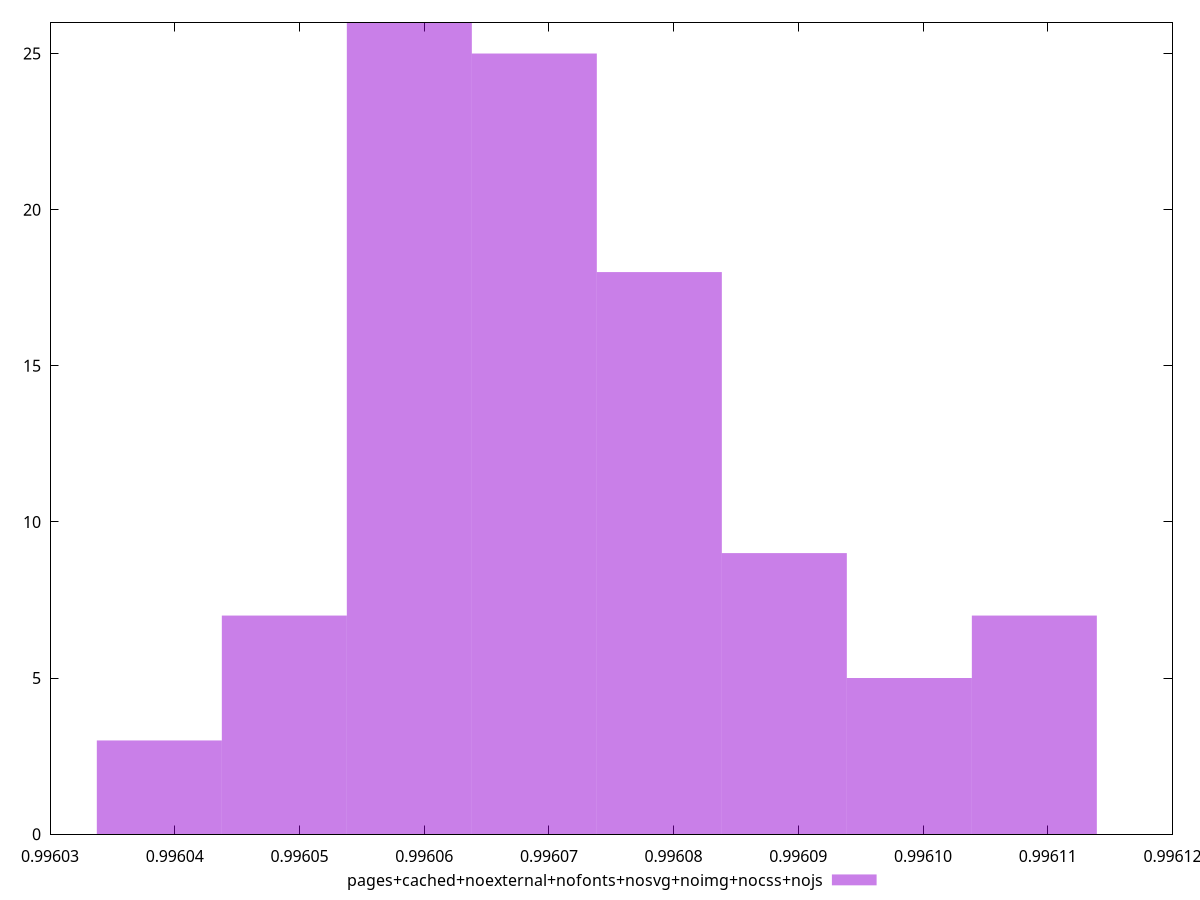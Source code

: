 $_pagesCachedNoexternalNofontsNosvgNoimgNocssNojs <<EOF
0.9960588099456261 26
0.9960989000548992 5
0.9960788550002627 18
0.9961089225822175 7
0.9960888775275809 9
0.9960688324729444 25
0.9960387648909895 3
0.9960487874183078 7
EOF
set key outside below
set terminal pngcairo
set output "report_00006_2020-11-02T20-21-41.718Z/largest-contentful-paint/pages+cached+noexternal+nofonts+nosvg+noimg+nocss+nojs//hist.png"
set yrange [0:26]
set boxwidth 0.000010022527318283252
set style fill transparent solid 0.5 noborder
plot $_pagesCachedNoexternalNofontsNosvgNoimgNocssNojs title "pages+cached+noexternal+nofonts+nosvg+noimg+nocss+nojs" with boxes ,